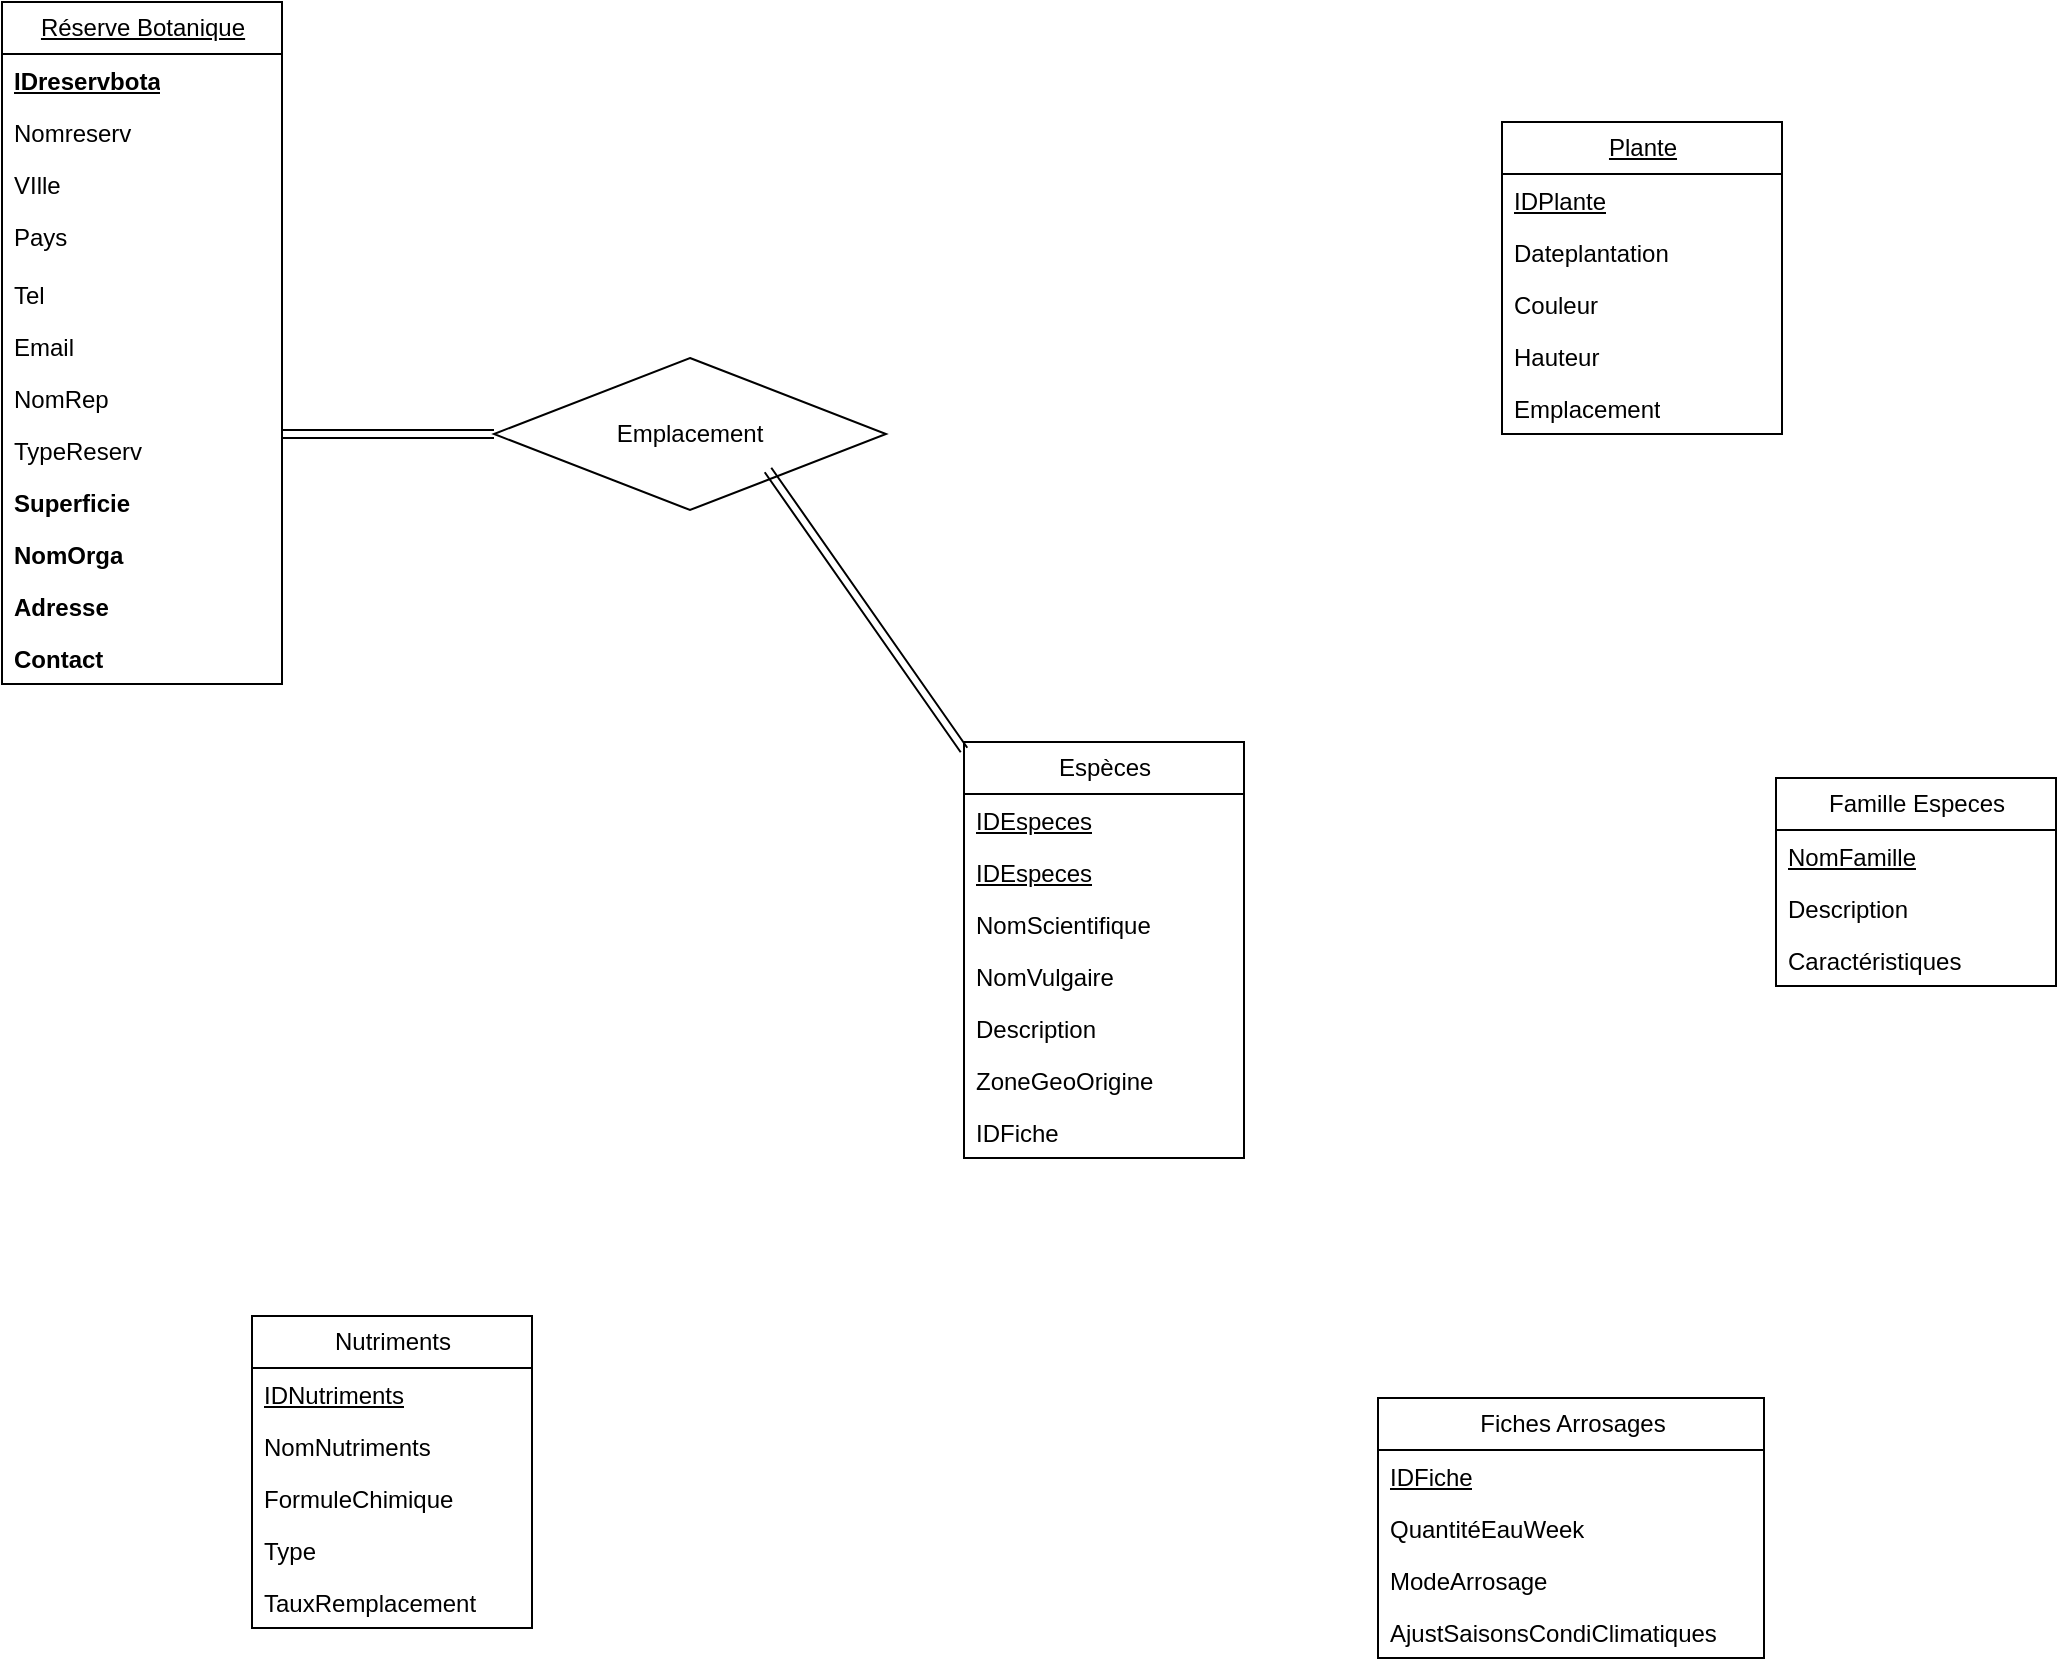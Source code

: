 <mxfile version="24.7.17">
  <diagram name="Page-1" id="wM4RoKq5729jwZ3iucGG">
    <mxGraphModel dx="1651" dy="1027" grid="0" gridSize="10" guides="1" tooltips="1" connect="1" arrows="1" fold="1" page="0" pageScale="1" pageWidth="850" pageHeight="1100" math="0" shadow="0">
      <root>
        <mxCell id="0" />
        <mxCell id="1" parent="0" />
        <mxCell id="ghfGUBnxXCv3T0vmz09p-1" value="Réserve Botanique" style="swimlane;fontStyle=4;childLayout=stackLayout;horizontal=1;startSize=26;fillColor=none;horizontalStack=0;resizeParent=1;resizeParentMax=0;resizeLast=0;collapsible=1;marginBottom=0;html=1;" parent="1" vertex="1">
          <mxGeometry x="-1197" y="-255" width="140" height="341" as="geometry" />
        </mxCell>
        <mxCell id="ghfGUBnxXCv3T0vmz09p-2" value="&lt;u&gt;&lt;b&gt;IDreservbota&lt;/b&gt;&lt;/u&gt;" style="text;strokeColor=none;fillColor=none;align=left;verticalAlign=top;spacingLeft=4;spacingRight=4;overflow=hidden;rotatable=0;points=[[0,0.5],[1,0.5]];portConstraint=eastwest;whiteSpace=wrap;html=1;" parent="ghfGUBnxXCv3T0vmz09p-1" vertex="1">
          <mxGeometry y="26" width="140" height="26" as="geometry" />
        </mxCell>
        <mxCell id="ghfGUBnxXCv3T0vmz09p-6" value="Nomreserv" style="text;strokeColor=none;fillColor=none;align=left;verticalAlign=top;spacingLeft=4;spacingRight=4;overflow=hidden;rotatable=0;points=[[0,0.5],[1,0.5]];portConstraint=eastwest;whiteSpace=wrap;html=1;" parent="ghfGUBnxXCv3T0vmz09p-1" vertex="1">
          <mxGeometry y="52" width="140" height="26" as="geometry" />
        </mxCell>
        <mxCell id="ghfGUBnxXCv3T0vmz09p-7" value="VIlle" style="text;strokeColor=none;fillColor=none;align=left;verticalAlign=top;spacingLeft=4;spacingRight=4;overflow=hidden;rotatable=0;points=[[0,0.5],[1,0.5]];portConstraint=eastwest;whiteSpace=wrap;html=1;" parent="ghfGUBnxXCv3T0vmz09p-1" vertex="1">
          <mxGeometry y="78" width="140" height="26" as="geometry" />
        </mxCell>
        <mxCell id="ghfGUBnxXCv3T0vmz09p-3" value="Pays" style="text;strokeColor=none;fillColor=none;align=left;verticalAlign=top;spacingLeft=4;spacingRight=4;overflow=hidden;rotatable=0;points=[[0,0.5],[1,0.5]];portConstraint=eastwest;whiteSpace=wrap;html=1;" parent="ghfGUBnxXCv3T0vmz09p-1" vertex="1">
          <mxGeometry y="104" width="140" height="29" as="geometry" />
        </mxCell>
        <mxCell id="ghfGUBnxXCv3T0vmz09p-4" value="Tel" style="text;strokeColor=none;fillColor=none;align=left;verticalAlign=top;spacingLeft=4;spacingRight=4;overflow=hidden;rotatable=0;points=[[0,0.5],[1,0.5]];portConstraint=eastwest;whiteSpace=wrap;html=1;" parent="ghfGUBnxXCv3T0vmz09p-1" vertex="1">
          <mxGeometry y="133" width="140" height="26" as="geometry" />
        </mxCell>
        <mxCell id="ghfGUBnxXCv3T0vmz09p-8" value="Email" style="text;strokeColor=none;fillColor=none;align=left;verticalAlign=top;spacingLeft=4;spacingRight=4;overflow=hidden;rotatable=0;points=[[0,0.5],[1,0.5]];portConstraint=eastwest;whiteSpace=wrap;html=1;" parent="ghfGUBnxXCv3T0vmz09p-1" vertex="1">
          <mxGeometry y="159" width="140" height="26" as="geometry" />
        </mxCell>
        <mxCell id="ghfGUBnxXCv3T0vmz09p-9" value="NomRep" style="text;strokeColor=none;fillColor=none;align=left;verticalAlign=top;spacingLeft=4;spacingRight=4;overflow=hidden;rotatable=0;points=[[0,0.5],[1,0.5]];portConstraint=eastwest;whiteSpace=wrap;html=1;" parent="ghfGUBnxXCv3T0vmz09p-1" vertex="1">
          <mxGeometry y="185" width="140" height="26" as="geometry" />
        </mxCell>
        <mxCell id="ghfGUBnxXCv3T0vmz09p-10" value="TypeReserv" style="text;strokeColor=none;fillColor=none;align=left;verticalAlign=top;spacingLeft=4;spacingRight=4;overflow=hidden;rotatable=0;points=[[0,0.5],[1,0.5]];portConstraint=eastwest;whiteSpace=wrap;html=1;" parent="ghfGUBnxXCv3T0vmz09p-1" vertex="1">
          <mxGeometry y="211" width="140" height="26" as="geometry" />
        </mxCell>
        <mxCell id="ghfGUBnxXCv3T0vmz09p-11" value="&lt;b&gt;Superficie&lt;/b&gt;" style="text;strokeColor=none;fillColor=none;align=left;verticalAlign=top;spacingLeft=4;spacingRight=4;overflow=hidden;rotatable=0;points=[[0,0.5],[1,0.5]];portConstraint=eastwest;whiteSpace=wrap;html=1;" parent="ghfGUBnxXCv3T0vmz09p-1" vertex="1">
          <mxGeometry y="237" width="140" height="26" as="geometry" />
        </mxCell>
        <mxCell id="ghfGUBnxXCv3T0vmz09p-12" value="&lt;b&gt;NomOrga&lt;/b&gt;" style="text;strokeColor=none;fillColor=none;align=left;verticalAlign=top;spacingLeft=4;spacingRight=4;overflow=hidden;rotatable=0;points=[[0,0.5],[1,0.5]];portConstraint=eastwest;whiteSpace=wrap;html=1;" parent="ghfGUBnxXCv3T0vmz09p-1" vertex="1">
          <mxGeometry y="263" width="140" height="26" as="geometry" />
        </mxCell>
        <mxCell id="ghfGUBnxXCv3T0vmz09p-13" value="&lt;b&gt;Adresse&lt;/b&gt;" style="text;strokeColor=none;fillColor=none;align=left;verticalAlign=top;spacingLeft=4;spacingRight=4;overflow=hidden;rotatable=0;points=[[0,0.5],[1,0.5]];portConstraint=eastwest;whiteSpace=wrap;html=1;" parent="ghfGUBnxXCv3T0vmz09p-1" vertex="1">
          <mxGeometry y="289" width="140" height="26" as="geometry" />
        </mxCell>
        <mxCell id="ghfGUBnxXCv3T0vmz09p-14" value="&lt;b&gt;Contact&lt;/b&gt;" style="text;strokeColor=none;fillColor=none;align=left;verticalAlign=top;spacingLeft=4;spacingRight=4;overflow=hidden;rotatable=0;points=[[0,0.5],[1,0.5]];portConstraint=eastwest;whiteSpace=wrap;html=1;" parent="ghfGUBnxXCv3T0vmz09p-1" vertex="1">
          <mxGeometry y="315" width="140" height="26" as="geometry" />
        </mxCell>
        <mxCell id="ghfGUBnxXCv3T0vmz09p-16" value="&lt;u&gt;Plante&lt;/u&gt;" style="swimlane;fontStyle=0;childLayout=stackLayout;horizontal=1;startSize=26;fillColor=none;horizontalStack=0;resizeParent=1;resizeParentMax=0;resizeLast=0;collapsible=1;marginBottom=0;html=1;" parent="1" vertex="1">
          <mxGeometry x="-447" y="-195" width="140" height="156" as="geometry" />
        </mxCell>
        <mxCell id="ghfGUBnxXCv3T0vmz09p-17" value="&lt;u&gt;IDPlante&lt;/u&gt;" style="text;strokeColor=none;fillColor=none;align=left;verticalAlign=top;spacingLeft=4;spacingRight=4;overflow=hidden;rotatable=0;points=[[0,0.5],[1,0.5]];portConstraint=eastwest;whiteSpace=wrap;html=1;" parent="ghfGUBnxXCv3T0vmz09p-16" vertex="1">
          <mxGeometry y="26" width="140" height="26" as="geometry" />
        </mxCell>
        <mxCell id="ghfGUBnxXCv3T0vmz09p-18" value="Dateplantation" style="text;strokeColor=none;fillColor=none;align=left;verticalAlign=top;spacingLeft=4;spacingRight=4;overflow=hidden;rotatable=0;points=[[0,0.5],[1,0.5]];portConstraint=eastwest;whiteSpace=wrap;html=1;" parent="ghfGUBnxXCv3T0vmz09p-16" vertex="1">
          <mxGeometry y="52" width="140" height="26" as="geometry" />
        </mxCell>
        <mxCell id="ghfGUBnxXCv3T0vmz09p-19" value="Couleur" style="text;strokeColor=none;fillColor=none;align=left;verticalAlign=top;spacingLeft=4;spacingRight=4;overflow=hidden;rotatable=0;points=[[0,0.5],[1,0.5]];portConstraint=eastwest;whiteSpace=wrap;html=1;" parent="ghfGUBnxXCv3T0vmz09p-16" vertex="1">
          <mxGeometry y="78" width="140" height="26" as="geometry" />
        </mxCell>
        <mxCell id="ghfGUBnxXCv3T0vmz09p-20" value="Hauteur" style="text;strokeColor=none;fillColor=none;align=left;verticalAlign=top;spacingLeft=4;spacingRight=4;overflow=hidden;rotatable=0;points=[[0,0.5],[1,0.5]];portConstraint=eastwest;whiteSpace=wrap;html=1;" parent="ghfGUBnxXCv3T0vmz09p-16" vertex="1">
          <mxGeometry y="104" width="140" height="26" as="geometry" />
        </mxCell>
        <mxCell id="ghfGUBnxXCv3T0vmz09p-21" value="Emplacement" style="text;strokeColor=none;fillColor=none;align=left;verticalAlign=top;spacingLeft=4;spacingRight=4;overflow=hidden;rotatable=0;points=[[0,0.5],[1,0.5]];portConstraint=eastwest;whiteSpace=wrap;html=1;" parent="ghfGUBnxXCv3T0vmz09p-16" vertex="1">
          <mxGeometry y="130" width="140" height="26" as="geometry" />
        </mxCell>
        <mxCell id="ghfGUBnxXCv3T0vmz09p-22" value="Espèces" style="swimlane;fontStyle=0;childLayout=stackLayout;horizontal=1;startSize=26;fillColor=none;horizontalStack=0;resizeParent=1;resizeParentMax=0;resizeLast=0;collapsible=1;marginBottom=0;html=1;" parent="1" vertex="1">
          <mxGeometry x="-716" y="115" width="140" height="208" as="geometry" />
        </mxCell>
        <mxCell id="ghfGUBnxXCv3T0vmz09p-23" value="&lt;u&gt;IDEspeces&lt;/u&gt;" style="text;strokeColor=none;fillColor=none;align=left;verticalAlign=top;spacingLeft=4;spacingRight=4;overflow=hidden;rotatable=0;points=[[0,0.5],[1,0.5]];portConstraint=eastwest;whiteSpace=wrap;html=1;" parent="ghfGUBnxXCv3T0vmz09p-22" vertex="1">
          <mxGeometry y="26" width="140" height="26" as="geometry" />
        </mxCell>
        <mxCell id="4eetMDyRZdfKtizNTRC6-26" value="&lt;u&gt;IDEspeces&lt;/u&gt;" style="text;strokeColor=none;fillColor=none;align=left;verticalAlign=top;spacingLeft=4;spacingRight=4;overflow=hidden;rotatable=0;points=[[0,0.5],[1,0.5]];portConstraint=eastwest;whiteSpace=wrap;html=1;" vertex="1" parent="ghfGUBnxXCv3T0vmz09p-22">
          <mxGeometry y="52" width="140" height="26" as="geometry" />
        </mxCell>
        <mxCell id="ghfGUBnxXCv3T0vmz09p-24" value="NomScientifique" style="text;strokeColor=none;fillColor=none;align=left;verticalAlign=top;spacingLeft=4;spacingRight=4;overflow=hidden;rotatable=0;points=[[0,0.5],[1,0.5]];portConstraint=eastwest;whiteSpace=wrap;html=1;" parent="ghfGUBnxXCv3T0vmz09p-22" vertex="1">
          <mxGeometry y="78" width="140" height="26" as="geometry" />
        </mxCell>
        <mxCell id="ghfGUBnxXCv3T0vmz09p-25" value="NomVulgaire" style="text;strokeColor=none;fillColor=none;align=left;verticalAlign=top;spacingLeft=4;spacingRight=4;overflow=hidden;rotatable=0;points=[[0,0.5],[1,0.5]];portConstraint=eastwest;whiteSpace=wrap;html=1;" parent="ghfGUBnxXCv3T0vmz09p-22" vertex="1">
          <mxGeometry y="104" width="140" height="26" as="geometry" />
        </mxCell>
        <mxCell id="ghfGUBnxXCv3T0vmz09p-26" value="Description" style="text;strokeColor=none;fillColor=none;align=left;verticalAlign=top;spacingLeft=4;spacingRight=4;overflow=hidden;rotatable=0;points=[[0,0.5],[1,0.5]];portConstraint=eastwest;whiteSpace=wrap;html=1;" parent="ghfGUBnxXCv3T0vmz09p-22" vertex="1">
          <mxGeometry y="130" width="140" height="26" as="geometry" />
        </mxCell>
        <mxCell id="ghfGUBnxXCv3T0vmz09p-27" value="ZoneGeoOrigine" style="text;strokeColor=none;fillColor=none;align=left;verticalAlign=top;spacingLeft=4;spacingRight=4;overflow=hidden;rotatable=0;points=[[0,0.5],[1,0.5]];portConstraint=eastwest;whiteSpace=wrap;html=1;" parent="ghfGUBnxXCv3T0vmz09p-22" vertex="1">
          <mxGeometry y="156" width="140" height="26" as="geometry" />
        </mxCell>
        <mxCell id="ghfGUBnxXCv3T0vmz09p-36" value="IDFiche" style="text;strokeColor=none;fillColor=none;align=left;verticalAlign=top;spacingLeft=4;spacingRight=4;overflow=hidden;rotatable=0;points=[[0,0.5],[1,0.5]];portConstraint=eastwest;whiteSpace=wrap;html=1;" parent="ghfGUBnxXCv3T0vmz09p-22" vertex="1">
          <mxGeometry y="182" width="140" height="26" as="geometry" />
        </mxCell>
        <mxCell id="ghfGUBnxXCv3T0vmz09p-28" value="Famille Especes" style="swimlane;fontStyle=0;childLayout=stackLayout;horizontal=1;startSize=26;fillColor=none;horizontalStack=0;resizeParent=1;resizeParentMax=0;resizeLast=0;collapsible=1;marginBottom=0;html=1;" parent="1" vertex="1">
          <mxGeometry x="-310" y="133" width="140" height="104" as="geometry" />
        </mxCell>
        <mxCell id="ghfGUBnxXCv3T0vmz09p-29" value="&lt;u&gt;NomFamille&lt;/u&gt;" style="text;strokeColor=none;fillColor=none;align=left;verticalAlign=top;spacingLeft=4;spacingRight=4;overflow=hidden;rotatable=0;points=[[0,0.5],[1,0.5]];portConstraint=eastwest;whiteSpace=wrap;html=1;" parent="ghfGUBnxXCv3T0vmz09p-28" vertex="1">
          <mxGeometry y="26" width="140" height="26" as="geometry" />
        </mxCell>
        <mxCell id="ghfGUBnxXCv3T0vmz09p-30" value="Description" style="text;strokeColor=none;fillColor=none;align=left;verticalAlign=top;spacingLeft=4;spacingRight=4;overflow=hidden;rotatable=0;points=[[0,0.5],[1,0.5]];portConstraint=eastwest;whiteSpace=wrap;html=1;" parent="ghfGUBnxXCv3T0vmz09p-28" vertex="1">
          <mxGeometry y="52" width="140" height="26" as="geometry" />
        </mxCell>
        <mxCell id="ghfGUBnxXCv3T0vmz09p-31" value="Caractéristiques" style="text;strokeColor=none;fillColor=none;align=left;verticalAlign=top;spacingLeft=4;spacingRight=4;overflow=hidden;rotatable=0;points=[[0,0.5],[1,0.5]];portConstraint=eastwest;whiteSpace=wrap;html=1;" parent="ghfGUBnxXCv3T0vmz09p-28" vertex="1">
          <mxGeometry y="78" width="140" height="26" as="geometry" />
        </mxCell>
        <mxCell id="ghfGUBnxXCv3T0vmz09p-32" value="Fiches Arrosages" style="swimlane;fontStyle=0;childLayout=stackLayout;horizontal=1;startSize=26;fillColor=none;horizontalStack=0;resizeParent=1;resizeParentMax=0;resizeLast=0;collapsible=1;marginBottom=0;html=1;" parent="1" vertex="1">
          <mxGeometry x="-509" y="443" width="193" height="130" as="geometry" />
        </mxCell>
        <mxCell id="ghfGUBnxXCv3T0vmz09p-33" value="&lt;u&gt;IDFiche&lt;/u&gt;" style="text;strokeColor=none;fillColor=none;align=left;verticalAlign=top;spacingLeft=4;spacingRight=4;overflow=hidden;rotatable=0;points=[[0,0.5],[1,0.5]];portConstraint=eastwest;whiteSpace=wrap;html=1;" parent="ghfGUBnxXCv3T0vmz09p-32" vertex="1">
          <mxGeometry y="26" width="193" height="26" as="geometry" />
        </mxCell>
        <mxCell id="ghfGUBnxXCv3T0vmz09p-35" value="QuantitéEauWeek" style="text;strokeColor=none;fillColor=none;align=left;verticalAlign=top;spacingLeft=4;spacingRight=4;overflow=hidden;rotatable=0;points=[[0,0.5],[1,0.5]];portConstraint=eastwest;whiteSpace=wrap;html=1;" parent="ghfGUBnxXCv3T0vmz09p-32" vertex="1">
          <mxGeometry y="52" width="193" height="26" as="geometry" />
        </mxCell>
        <mxCell id="ghfGUBnxXCv3T0vmz09p-37" value="ModeArrosage" style="text;strokeColor=none;fillColor=none;align=left;verticalAlign=top;spacingLeft=4;spacingRight=4;overflow=hidden;rotatable=0;points=[[0,0.5],[1,0.5]];portConstraint=eastwest;whiteSpace=wrap;html=1;" parent="ghfGUBnxXCv3T0vmz09p-32" vertex="1">
          <mxGeometry y="78" width="193" height="26" as="geometry" />
        </mxCell>
        <mxCell id="ghfGUBnxXCv3T0vmz09p-38" value="AjustSaisonsCondiClimatiques" style="text;strokeColor=none;fillColor=none;align=left;verticalAlign=top;spacingLeft=4;spacingRight=4;overflow=hidden;rotatable=0;points=[[0,0.5],[1,0.5]];portConstraint=eastwest;whiteSpace=wrap;html=1;" parent="ghfGUBnxXCv3T0vmz09p-32" vertex="1">
          <mxGeometry y="104" width="193" height="26" as="geometry" />
        </mxCell>
        <mxCell id="ghfGUBnxXCv3T0vmz09p-39" value="Nutriments" style="swimlane;fontStyle=0;childLayout=stackLayout;horizontal=1;startSize=26;fillColor=none;horizontalStack=0;resizeParent=1;resizeParentMax=0;resizeLast=0;collapsible=1;marginBottom=0;html=1;" parent="1" vertex="1">
          <mxGeometry x="-1072" y="402" width="140" height="156" as="geometry" />
        </mxCell>
        <mxCell id="ghfGUBnxXCv3T0vmz09p-40" value="&lt;u&gt;IDNutriments&lt;/u&gt;" style="text;strokeColor=none;fillColor=none;align=left;verticalAlign=top;spacingLeft=4;spacingRight=4;overflow=hidden;rotatable=0;points=[[0,0.5],[1,0.5]];portConstraint=eastwest;whiteSpace=wrap;html=1;" parent="ghfGUBnxXCv3T0vmz09p-39" vertex="1">
          <mxGeometry y="26" width="140" height="26" as="geometry" />
        </mxCell>
        <mxCell id="ghfGUBnxXCv3T0vmz09p-41" value="NomNutriments" style="text;strokeColor=none;fillColor=none;align=left;verticalAlign=top;spacingLeft=4;spacingRight=4;overflow=hidden;rotatable=0;points=[[0,0.5],[1,0.5]];portConstraint=eastwest;whiteSpace=wrap;html=1;" parent="ghfGUBnxXCv3T0vmz09p-39" vertex="1">
          <mxGeometry y="52" width="140" height="26" as="geometry" />
        </mxCell>
        <mxCell id="ghfGUBnxXCv3T0vmz09p-42" value="FormuleChimique" style="text;strokeColor=none;fillColor=none;align=left;verticalAlign=top;spacingLeft=4;spacingRight=4;overflow=hidden;rotatable=0;points=[[0,0.5],[1,0.5]];portConstraint=eastwest;whiteSpace=wrap;html=1;" parent="ghfGUBnxXCv3T0vmz09p-39" vertex="1">
          <mxGeometry y="78" width="140" height="26" as="geometry" />
        </mxCell>
        <mxCell id="ghfGUBnxXCv3T0vmz09p-43" value="Type" style="text;strokeColor=none;fillColor=none;align=left;verticalAlign=top;spacingLeft=4;spacingRight=4;overflow=hidden;rotatable=0;points=[[0,0.5],[1,0.5]];portConstraint=eastwest;whiteSpace=wrap;html=1;" parent="ghfGUBnxXCv3T0vmz09p-39" vertex="1">
          <mxGeometry y="104" width="140" height="26" as="geometry" />
        </mxCell>
        <mxCell id="ghfGUBnxXCv3T0vmz09p-45" value="TauxRemplacement" style="text;strokeColor=none;fillColor=none;align=left;verticalAlign=top;spacingLeft=4;spacingRight=4;overflow=hidden;rotatable=0;points=[[0,0.5],[1,0.5]];portConstraint=eastwest;whiteSpace=wrap;html=1;" parent="ghfGUBnxXCv3T0vmz09p-39" vertex="1">
          <mxGeometry y="130" width="140" height="26" as="geometry" />
        </mxCell>
        <mxCell id="4eetMDyRZdfKtizNTRC6-1" value="Emplacement" style="rhombus;whiteSpace=wrap;html=1;" vertex="1" parent="1">
          <mxGeometry x="-951" y="-77" width="196" height="76" as="geometry" />
        </mxCell>
        <mxCell id="4eetMDyRZdfKtizNTRC6-23" value="" style="shape=link;html=1;rounded=0;fontSize=12;startSize=8;endSize=8;curved=1;entryX=0;entryY=0.5;entryDx=0;entryDy=0;" edge="1" parent="1" target="4eetMDyRZdfKtizNTRC6-1">
          <mxGeometry width="100" relative="1" as="geometry">
            <mxPoint x="-1057" y="-39" as="sourcePoint" />
            <mxPoint x="-957" y="-39" as="targetPoint" />
          </mxGeometry>
        </mxCell>
        <mxCell id="4eetMDyRZdfKtizNTRC6-24" value="" style="shape=link;html=1;rounded=0;fontSize=12;startSize=8;endSize=8;curved=1;" edge="1" parent="1" target="ghfGUBnxXCv3T0vmz09p-22">
          <mxGeometry width="100" relative="1" as="geometry">
            <mxPoint x="-814" y="-21" as="sourcePoint" />
            <mxPoint x="-714" y="-21" as="targetPoint" />
          </mxGeometry>
        </mxCell>
      </root>
    </mxGraphModel>
  </diagram>
</mxfile>
